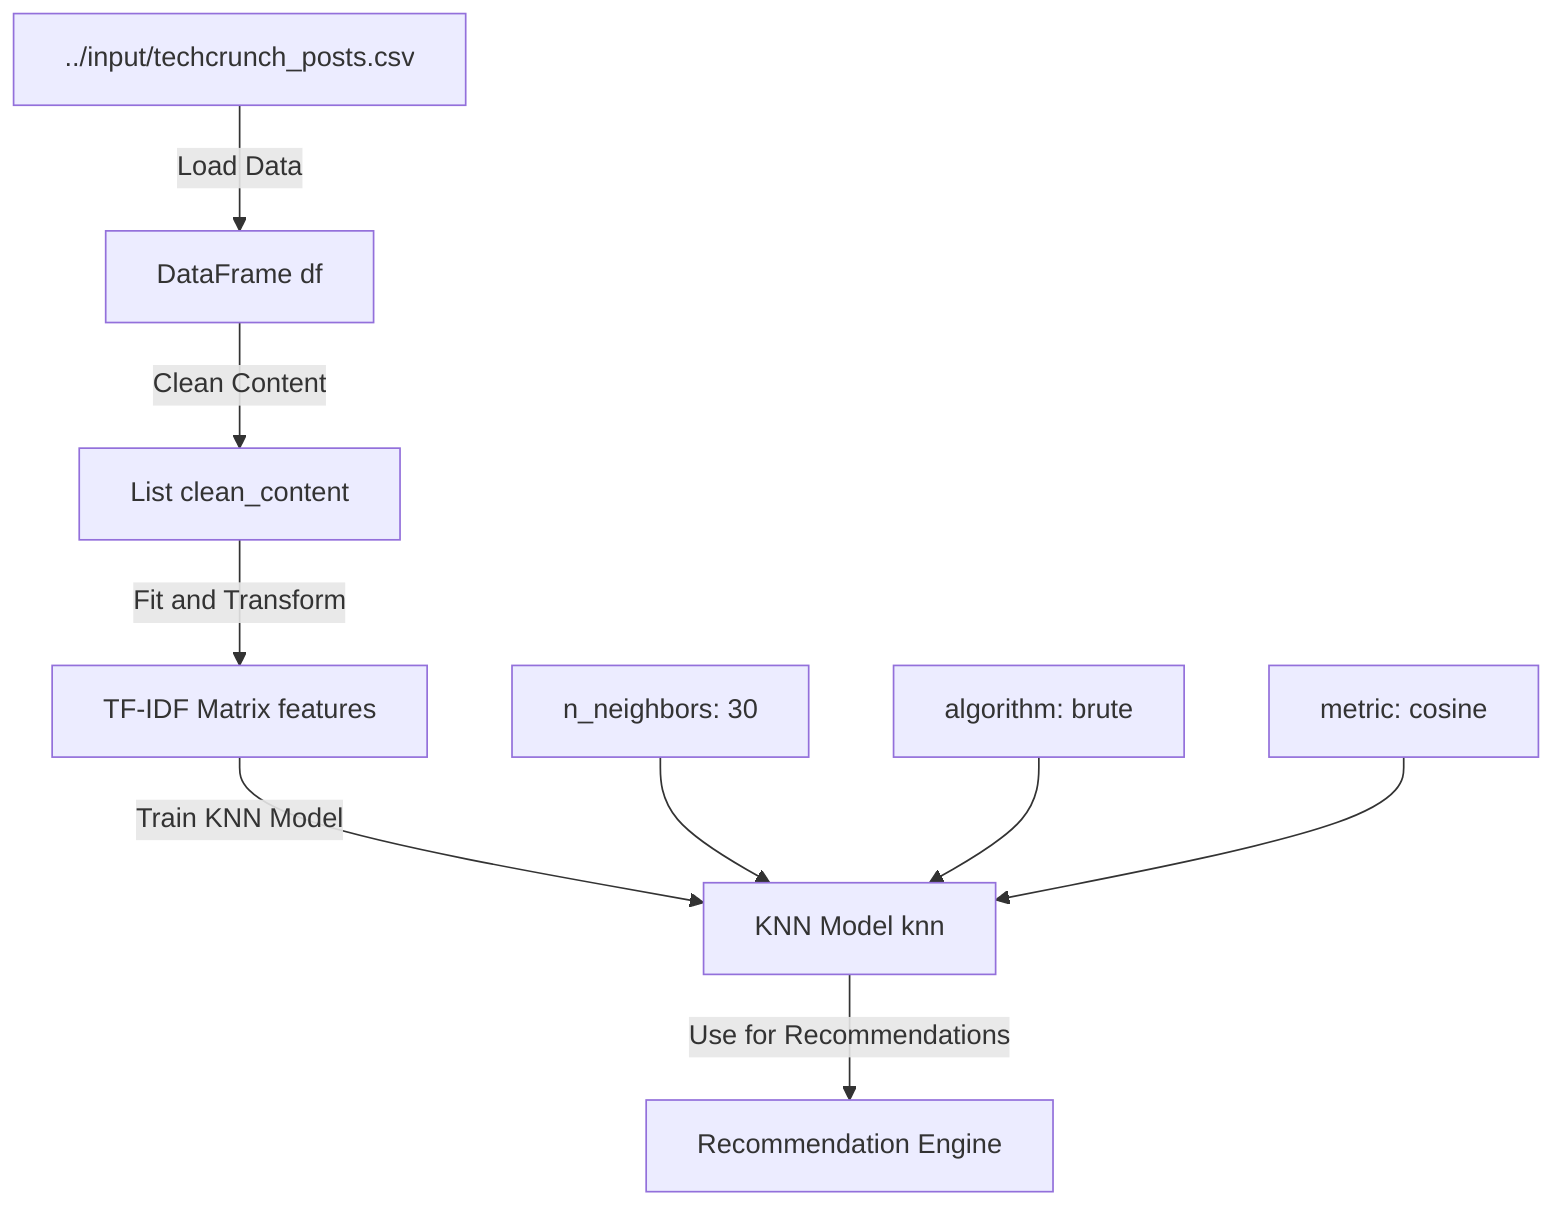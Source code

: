 flowchart TD
    %% The CSV data source with TechCrunch posts
    A["../input/techcrunch_posts.csv"] -->|"Load Data"| B["DataFrame df"]
    
    %% Data pre-processing step cleaning authors, tags, and content
    B -->|"Clean Content"| C["List clean_content"]
    
    %% Converting clean content to TF-IDF feature matrix using TfidfVectorizer
    C -->|"Fit and Transform"| D["TF-IDF Matrix features"]
    
    %% KNN model initialization and training
    D -->|"Train KNN Model"| E["KNN Model knn"]
    
    %% Output node showing the trained KNN model
    E -->|"Use for Recommendations"| F["Recommendation Engine"]

    %% Hyperparameters for KNN
    B0["n_neighbors: 30"]
    C0["algorithm: brute"]
    D0["metric: cosine"]
    
    B0 --> E
    C0 --> E
    D0 --> E